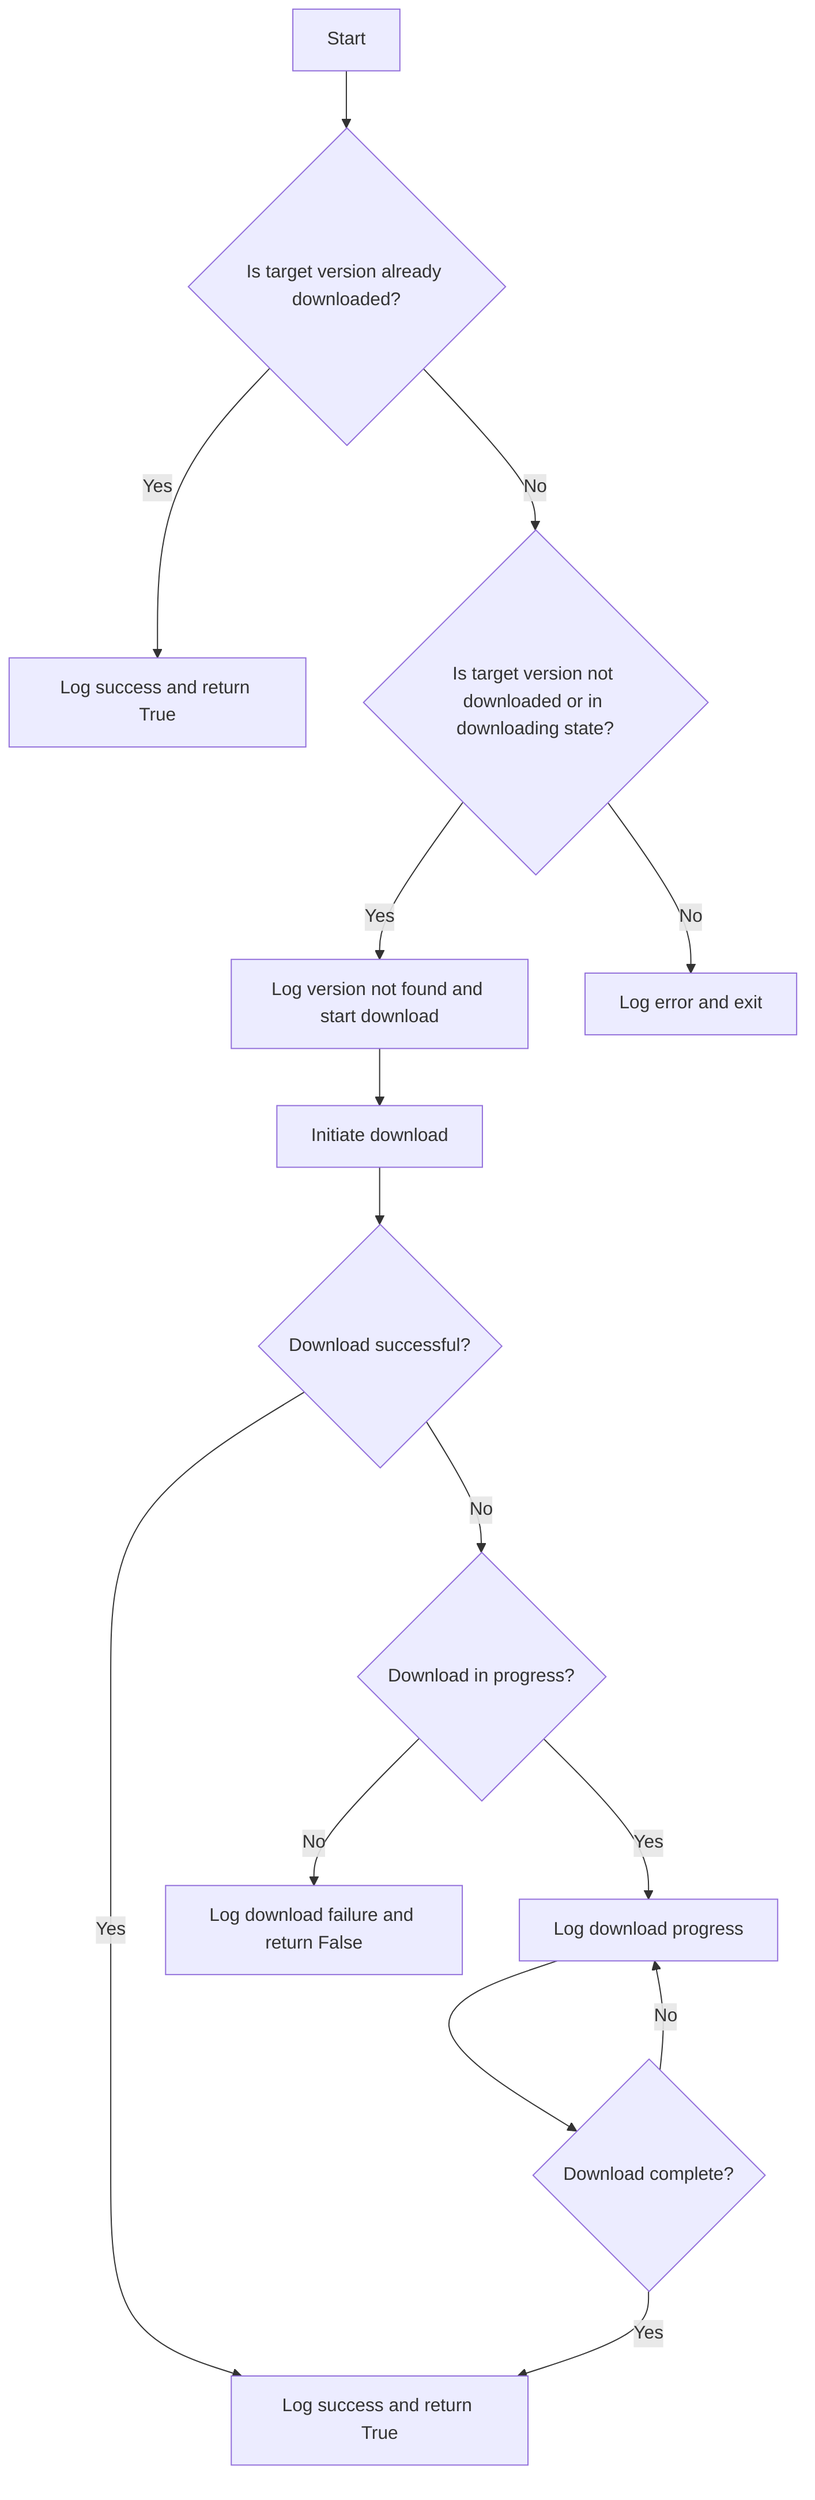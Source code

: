 graph TB
    SD1[Start] --> SD2{Is target version already downloaded?}
    SD2 -->|Yes| SD3[Log success and return True]
    SD2 -->|No| SD4{Is target version not downloaded or in downloading state?}
    SD4 -->|Yes| SD5[Log version not found and start download]
    SD4 -->|No| SD6[Log error and exit]
    SD5 --> SD7[Initiate download]
    SD7 --> SD8{Download successful?}
    SD8 -->|Yes| SD9[Log success and return True]
    SD8 -->|No| SD10{Download in progress?}
    SD10 -->|Yes| SD11[Log download progress]
    SD10 -->|No| SD12[Log download failure and return False]
    SD11 --> SD13{Download complete?}
    SD13 -->|Yes| SD9
    SD13 -->|No| SD11